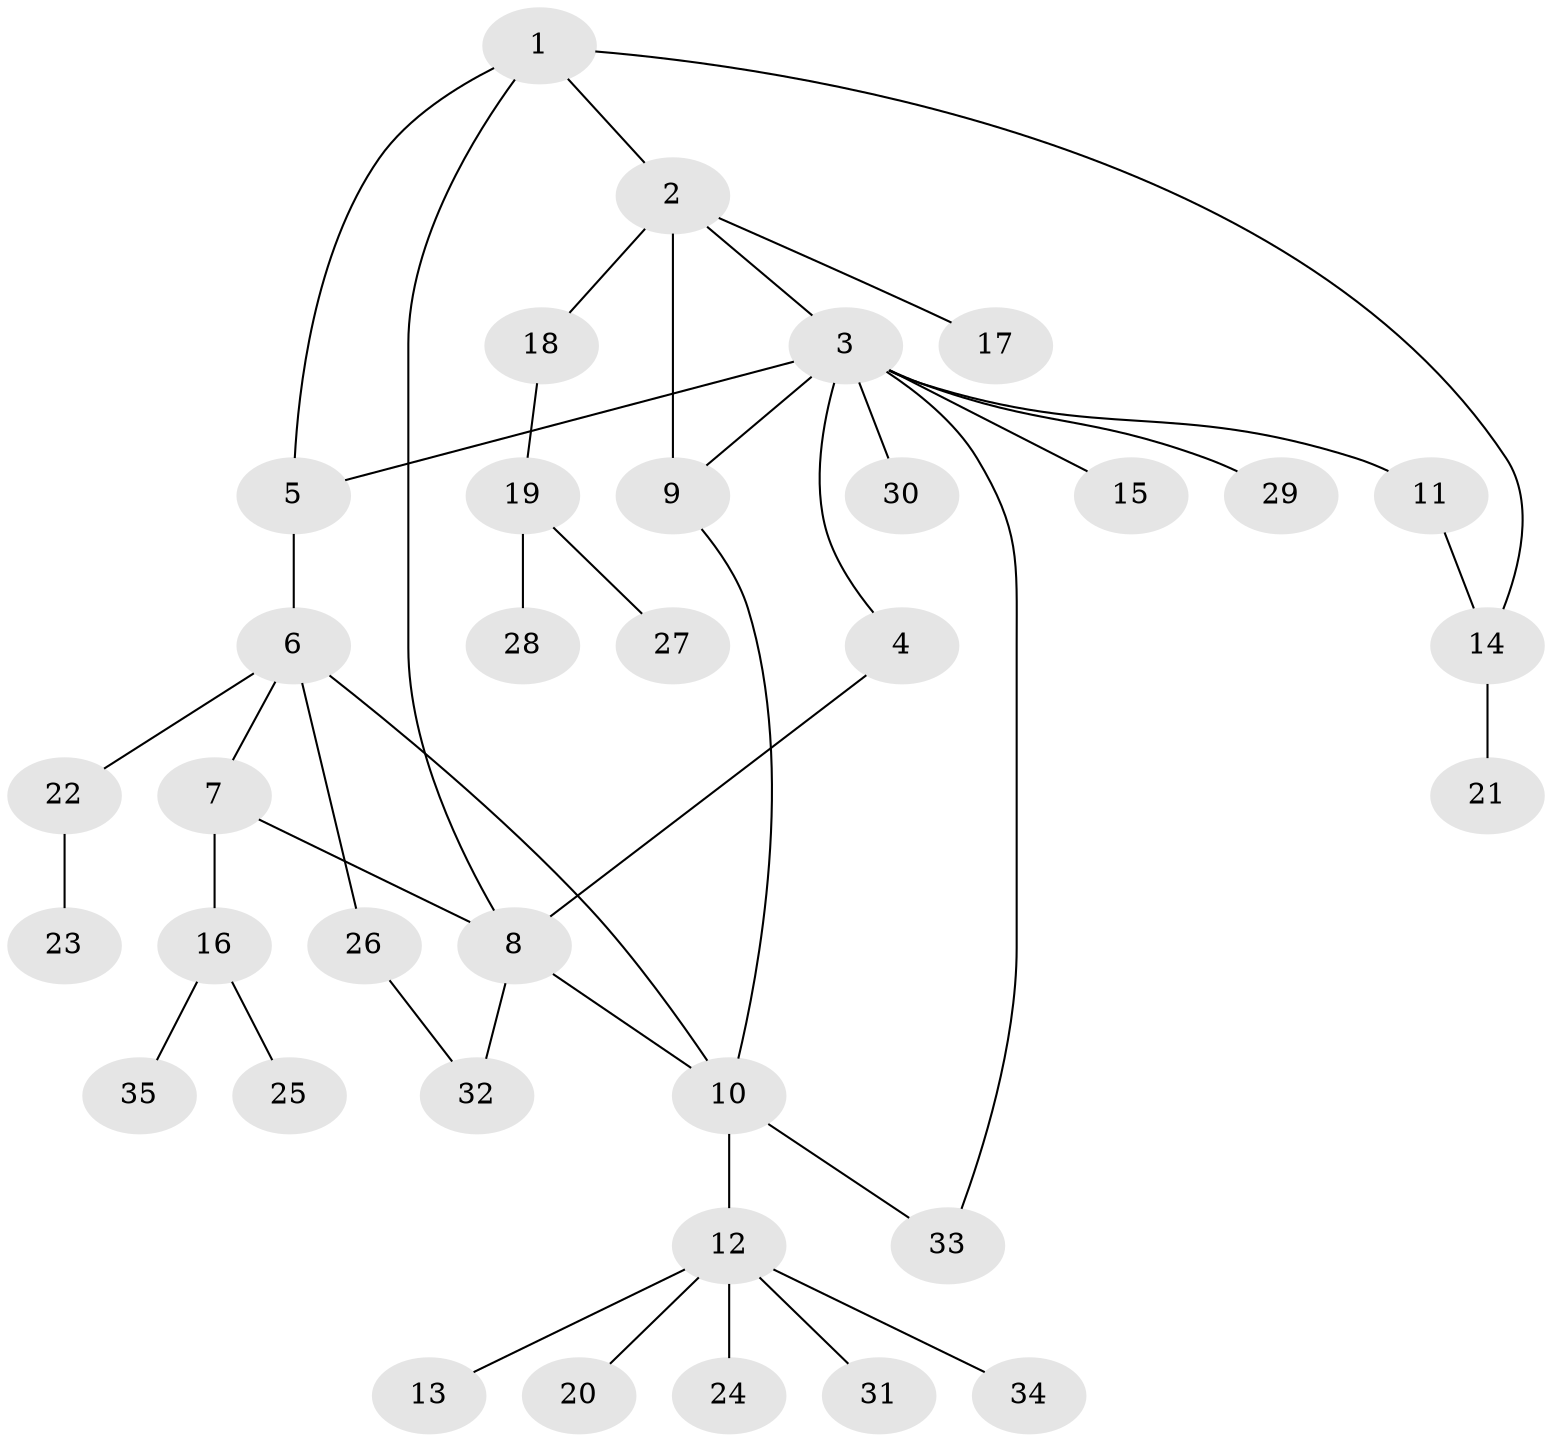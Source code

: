 // original degree distribution, {4: 0.10416666666666667, 5: 0.0625, 10: 0.020833333333333332, 2: 0.22916666666666666, 3: 0.0625, 6: 0.020833333333333332, 7: 0.020833333333333332, 1: 0.4791666666666667}
// Generated by graph-tools (version 1.1) at 2025/52/03/04/25 22:52:26]
// undirected, 35 vertices, 43 edges
graph export_dot {
  node [color=gray90,style=filled];
  1;
  2;
  3;
  4;
  5;
  6;
  7;
  8;
  9;
  10;
  11;
  12;
  13;
  14;
  15;
  16;
  17;
  18;
  19;
  20;
  21;
  22;
  23;
  24;
  25;
  26;
  27;
  28;
  29;
  30;
  31;
  32;
  33;
  34;
  35;
  1 -- 2 [weight=1.0];
  1 -- 5 [weight=1.0];
  1 -- 8 [weight=1.0];
  1 -- 14 [weight=1.0];
  2 -- 3 [weight=1.0];
  2 -- 9 [weight=1.0];
  2 -- 17 [weight=1.0];
  2 -- 18 [weight=1.0];
  3 -- 4 [weight=1.0];
  3 -- 5 [weight=1.0];
  3 -- 9 [weight=1.0];
  3 -- 11 [weight=1.0];
  3 -- 15 [weight=1.0];
  3 -- 29 [weight=1.0];
  3 -- 30 [weight=1.0];
  3 -- 33 [weight=1.0];
  4 -- 8 [weight=1.0];
  5 -- 6 [weight=1.0];
  6 -- 7 [weight=1.0];
  6 -- 10 [weight=1.0];
  6 -- 22 [weight=1.0];
  6 -- 26 [weight=1.0];
  7 -- 8 [weight=1.0];
  7 -- 16 [weight=1.0];
  8 -- 10 [weight=1.0];
  8 -- 32 [weight=1.0];
  9 -- 10 [weight=1.0];
  10 -- 12 [weight=1.0];
  10 -- 33 [weight=1.0];
  11 -- 14 [weight=1.0];
  12 -- 13 [weight=1.0];
  12 -- 20 [weight=1.0];
  12 -- 24 [weight=1.0];
  12 -- 31 [weight=1.0];
  12 -- 34 [weight=1.0];
  14 -- 21 [weight=1.0];
  16 -- 25 [weight=1.0];
  16 -- 35 [weight=1.0];
  18 -- 19 [weight=1.0];
  19 -- 27 [weight=1.0];
  19 -- 28 [weight=1.0];
  22 -- 23 [weight=1.0];
  26 -- 32 [weight=1.0];
}

